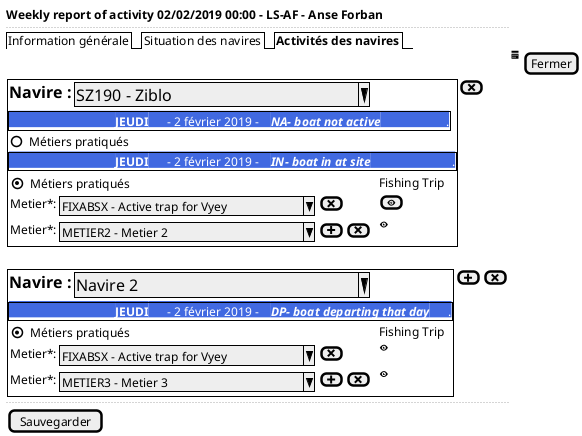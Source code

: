 @startsalt
{
  <b>Weekly report of activity 02/02/2019 00:00 - LS-AF - Anse Forban
  ..
  {/ Information générale | Situation des navires | <b>Activités des navires }
  .| <&calendar> | [Fermer]
  {{+
    { <size:16><b>Navire :            | { ^<size:16>SZ190 - Ziblo                      ^ }}
    {+<back:RoyalBlue>                                  <color:white><b>JEUDI</b>      - 2 février 2019 -    <b><i>NA- boat not active</b>                     .}
    {() Métiers pratiqués }
    {+<back:RoyalBlue>                                  <color:white><b>JEUDI</b>      - 2 février 2019 -    <b><i>IN- boat in at site</b>                          .}
    {
    {(X) Métiers pratiqués } .|Fishing Trip

        {Metier*:        | { ^FIXABSX - Active trap for Vyey^ } | [<&x>]} |.| [<&eye>]

        {Metier*:        | { ^METIER2 - Metier 2            ^ }  | [<&plus>]| [<&x>]} |.| <&eye>
    }
  } [<&x>]}
  .
  {{+

  { <size:16><b>Navire :            | { ^<size:16>Navire 2                           ^ }}
    {+<back:RoyalBlue>                                  <color:white><b>JEUDI</b>      - 2 février 2019 -    <b><i>DP- boat departing that day</b>      .}
  {
    {(X) Métiers pratiqués } .|Fishing Trip
        {Metier*:        | { ^FIXABSX - Active trap for Vyey^ } | [<&x>]} |.| <&eye>

        {Metier*:        | { ^METIER3 - Metier 3            ^ }  | [<&plus>]| [<&x>]} |.| <&eye>
  }
  } [<&plus>] | [<&x>]}
  ..
  {[Sauvegarder]}
}
@endsalt
